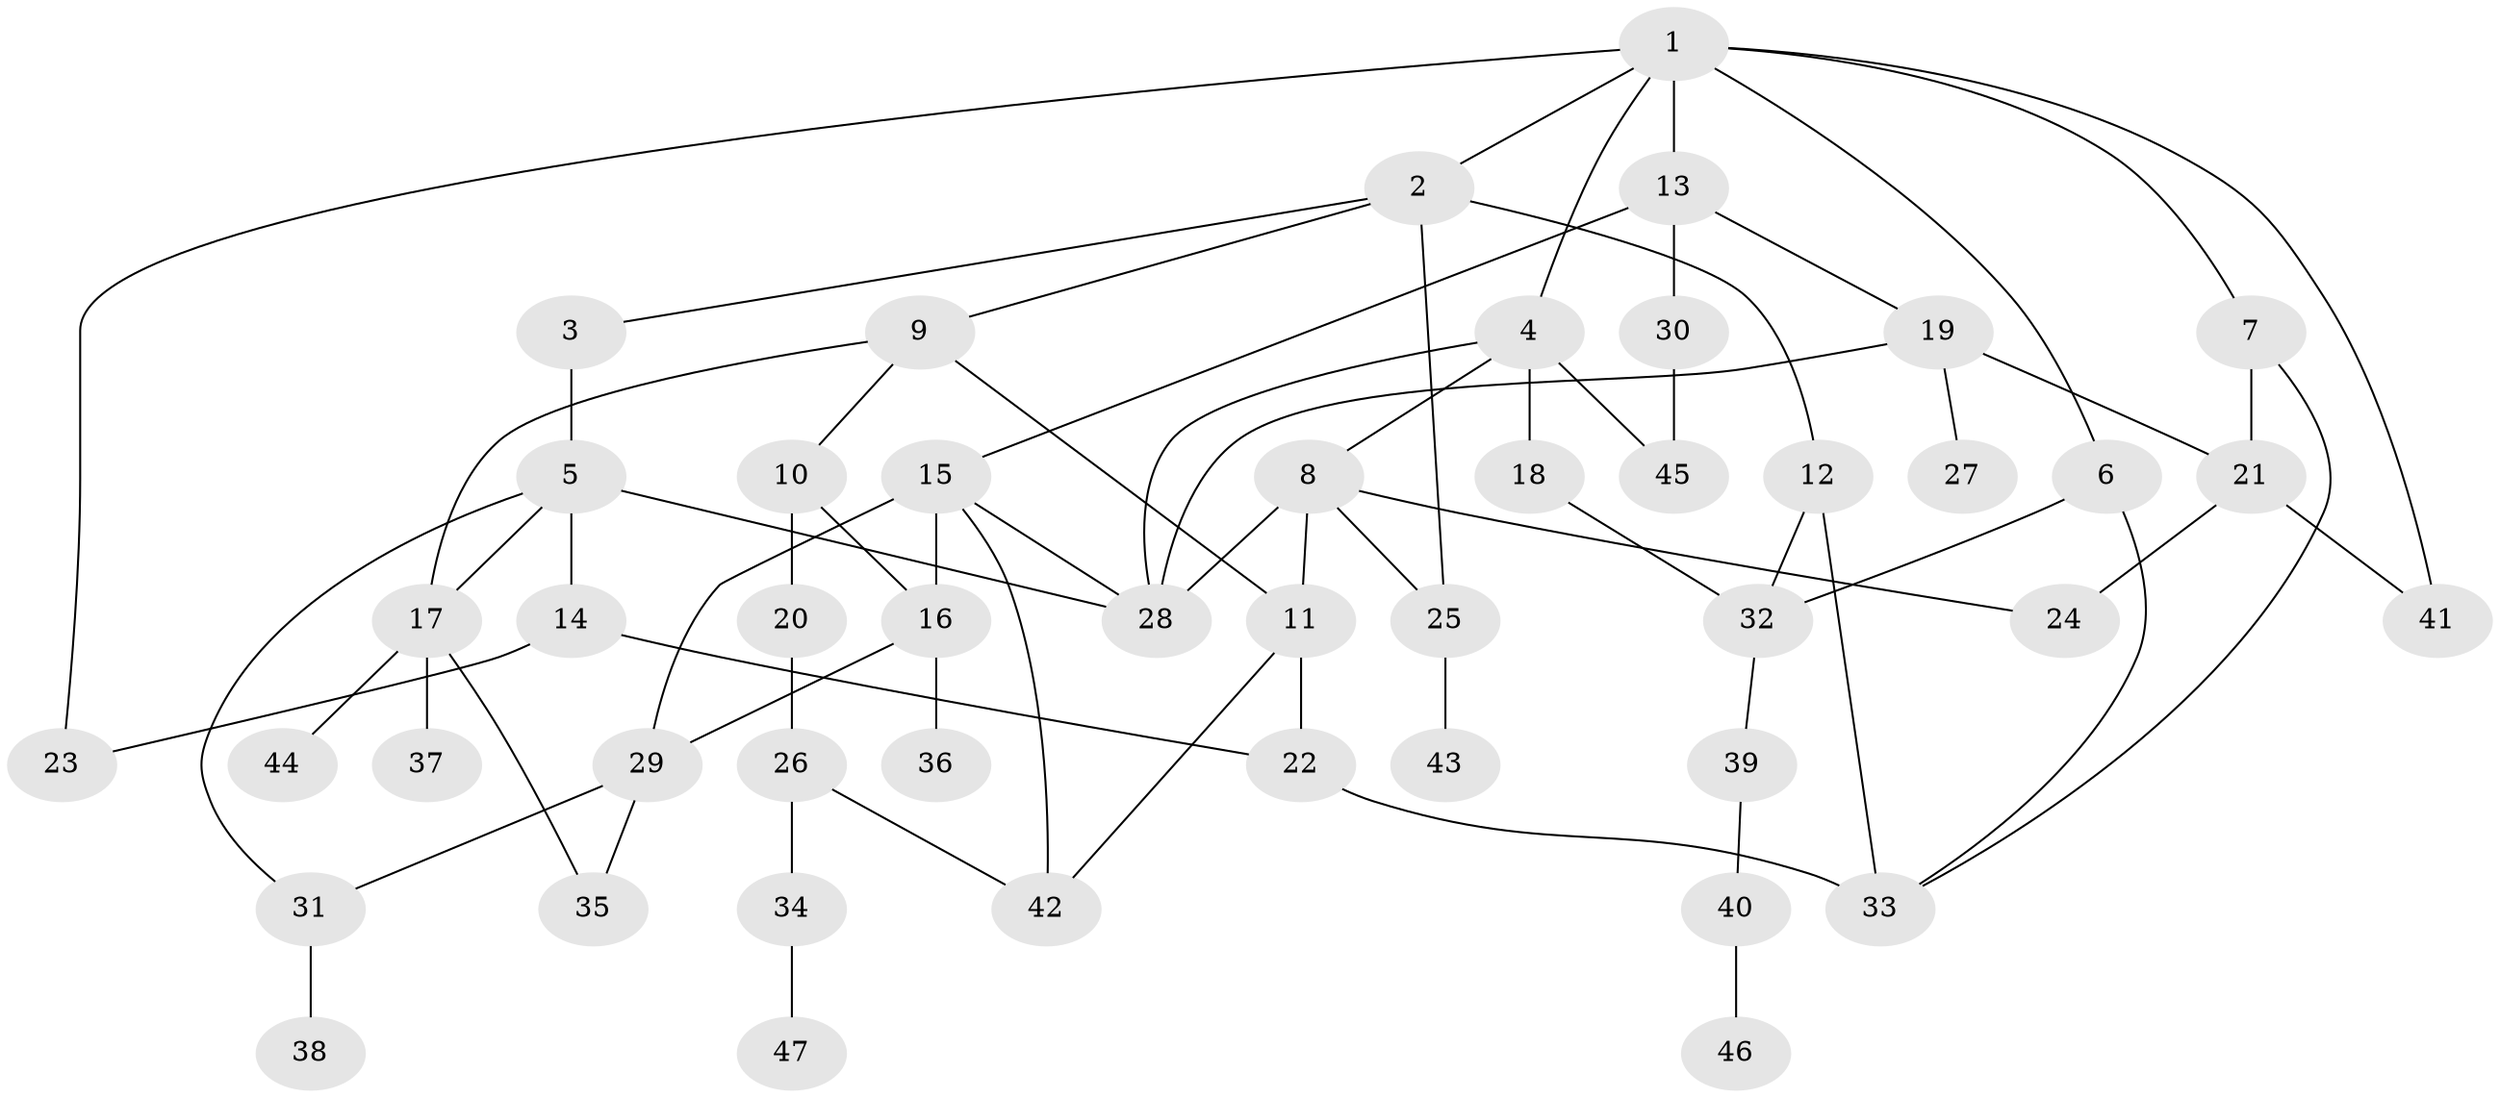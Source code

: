 // original degree distribution, {8: 0.010638297872340425, 5: 0.05319148936170213, 4: 0.13829787234042554, 2: 0.30851063829787234, 3: 0.18085106382978725, 1: 0.2765957446808511, 6: 0.031914893617021274}
// Generated by graph-tools (version 1.1) at 2025/49/03/04/25 22:49:04]
// undirected, 47 vertices, 70 edges
graph export_dot {
  node [color=gray90,style=filled];
  1;
  2;
  3;
  4;
  5;
  6;
  7;
  8;
  9;
  10;
  11;
  12;
  13;
  14;
  15;
  16;
  17;
  18;
  19;
  20;
  21;
  22;
  23;
  24;
  25;
  26;
  27;
  28;
  29;
  30;
  31;
  32;
  33;
  34;
  35;
  36;
  37;
  38;
  39;
  40;
  41;
  42;
  43;
  44;
  45;
  46;
  47;
  1 -- 2 [weight=1.0];
  1 -- 4 [weight=1.0];
  1 -- 6 [weight=1.0];
  1 -- 7 [weight=1.0];
  1 -- 13 [weight=1.0];
  1 -- 23 [weight=1.0];
  1 -- 41 [weight=1.0];
  2 -- 3 [weight=1.0];
  2 -- 9 [weight=1.0];
  2 -- 12 [weight=1.0];
  2 -- 25 [weight=1.0];
  3 -- 5 [weight=2.0];
  4 -- 8 [weight=1.0];
  4 -- 18 [weight=1.0];
  4 -- 28 [weight=1.0];
  4 -- 45 [weight=1.0];
  5 -- 14 [weight=1.0];
  5 -- 17 [weight=1.0];
  5 -- 28 [weight=1.0];
  5 -- 31 [weight=1.0];
  6 -- 32 [weight=1.0];
  6 -- 33 [weight=1.0];
  7 -- 21 [weight=1.0];
  7 -- 33 [weight=1.0];
  8 -- 11 [weight=1.0];
  8 -- 24 [weight=1.0];
  8 -- 25 [weight=2.0];
  8 -- 28 [weight=1.0];
  9 -- 10 [weight=1.0];
  9 -- 11 [weight=1.0];
  9 -- 17 [weight=1.0];
  10 -- 16 [weight=1.0];
  10 -- 20 [weight=1.0];
  11 -- 22 [weight=1.0];
  11 -- 42 [weight=1.0];
  12 -- 32 [weight=1.0];
  12 -- 33 [weight=1.0];
  13 -- 15 [weight=1.0];
  13 -- 19 [weight=1.0];
  13 -- 30 [weight=1.0];
  14 -- 22 [weight=1.0];
  14 -- 23 [weight=1.0];
  15 -- 16 [weight=1.0];
  15 -- 28 [weight=1.0];
  15 -- 29 [weight=1.0];
  15 -- 42 [weight=1.0];
  16 -- 29 [weight=1.0];
  16 -- 36 [weight=1.0];
  17 -- 35 [weight=1.0];
  17 -- 37 [weight=1.0];
  17 -- 44 [weight=1.0];
  18 -- 32 [weight=1.0];
  19 -- 21 [weight=1.0];
  19 -- 27 [weight=1.0];
  19 -- 28 [weight=1.0];
  20 -- 26 [weight=1.0];
  21 -- 24 [weight=1.0];
  21 -- 41 [weight=1.0];
  22 -- 33 [weight=2.0];
  25 -- 43 [weight=1.0];
  26 -- 34 [weight=1.0];
  26 -- 42 [weight=1.0];
  29 -- 31 [weight=1.0];
  29 -- 35 [weight=1.0];
  30 -- 45 [weight=1.0];
  31 -- 38 [weight=1.0];
  32 -- 39 [weight=1.0];
  34 -- 47 [weight=1.0];
  39 -- 40 [weight=1.0];
  40 -- 46 [weight=1.0];
}
